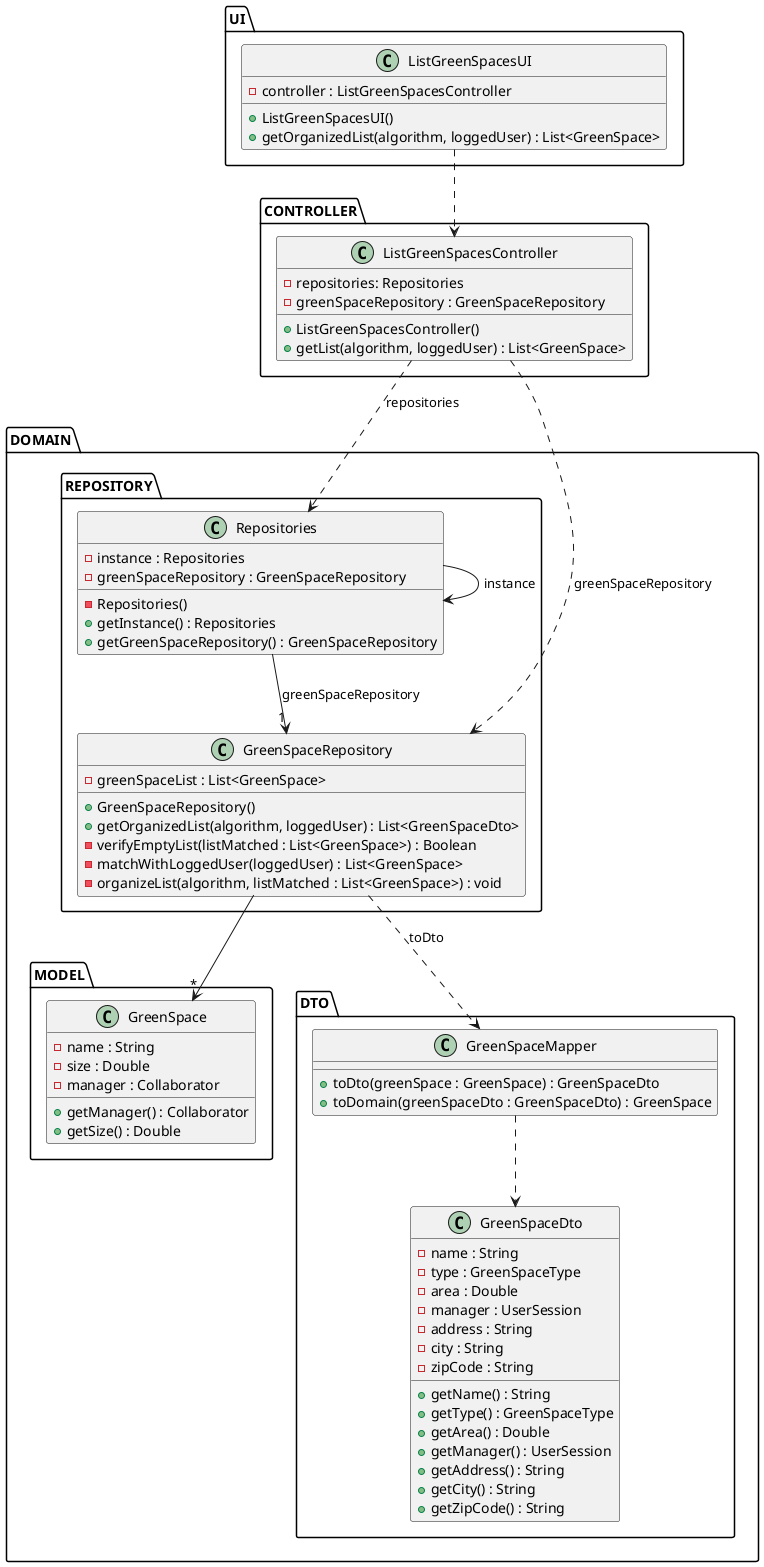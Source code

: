 @startuml
skinparam shadowing false
skinparam line type polyline

'left to right direction
package UI{
    class ListGreenSpacesUI {
        - controller : ListGreenSpacesController
        + ListGreenSpacesUI()
        + getOrganizedList(algorithm, loggedUser) : List<GreenSpace>
    }
}
package CONTROLLER {
    class ListGreenSpacesController {
        - repositories: Repositories
        - greenSpaceRepository : GreenSpaceRepository

        + ListGreenSpacesController()
        +getList(algorithm, loggedUser) : List<GreenSpace>
    }
}
package DOMAIN{
package REPOSITORY{
    class Repositories {
        - instance : Repositories
        - greenSpaceRepository : GreenSpaceRepository
        - Repositories()
        + getInstance() : Repositories
        + getGreenSpaceRepository() : GreenSpaceRepository
    }

    class GreenSpaceRepository {
        - greenSpaceList : List<GreenSpace>
        + GreenSpaceRepository()
        + getOrganizedList(algorithm, loggedUser) : List<GreenSpaceDto>
        - verifyEmptyList(listMatched : List<GreenSpace>) : Boolean
        - matchWithLoggedUser(loggedUser) : List<GreenSpace>
        - organizeList(algorithm, listMatched : List<GreenSpace>) : void
    }
    }
package MODEL{
    class GreenSpace {
        - name : String
        - size : Double
        - manager : Collaborator
        + getManager() : Collaborator
        + getSize() : Double
    }
    }
    package DTO{
        class GreenSpaceDto{
            - name : String
            - type : GreenSpaceType
            - area : Double
            - manager : UserSession
            - address : String
            - city : String
            - zipCode : String
            + getName() : String
            + getType() : GreenSpaceType
            + getArea() : Double
            + getManager() : UserSession
            + getAddress() : String
            + getCity() : String
            + getZipCode() : String
        }

        class GreenSpaceMapper{
            +toDto(greenSpace : GreenSpace) : GreenSpaceDto
            +toDomain(greenSpaceDto : GreenSpaceDto) : GreenSpace
        }
        }
}

ListGreenSpacesUI ..> ListGreenSpacesController
ListGreenSpacesController ..> Repositories: repositories
Repositories --> Repositories: instance
ListGreenSpacesController ..> GreenSpaceRepository: greenSpaceRepository
Repositories --> "1"GreenSpaceRepository: greenSpaceRepository
GreenSpaceRepository -->"*" GreenSpace
GreenSpaceRepository ..> GreenSpaceMapper : toDto
GreenSpaceMapper ..> GreenSpaceDto

@enduml
